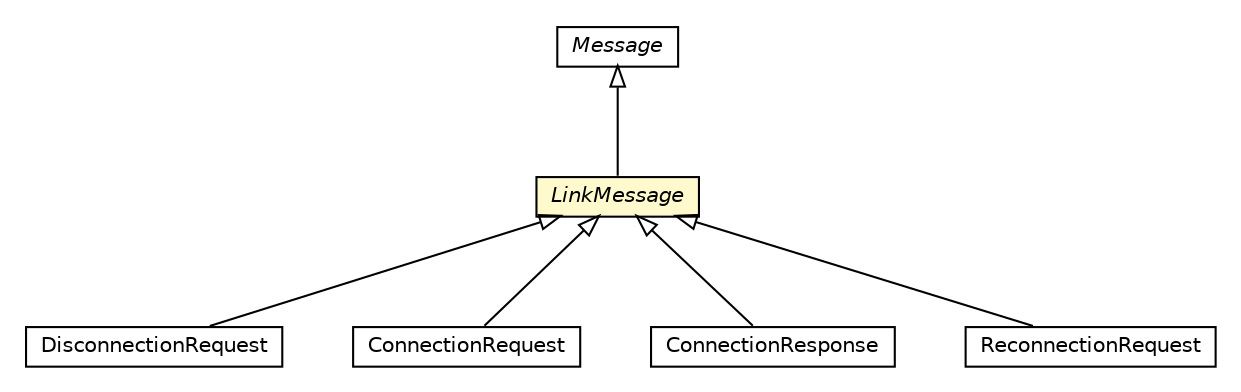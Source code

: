 #!/usr/local/bin/dot
#
# Class diagram 
# Generated by UMLGraph version 5.1 (http://www.umlgraph.org/)
#

digraph G {
	edge [fontname="Helvetica",fontsize=10,labelfontname="Helvetica",labelfontsize=10];
	node [fontname="Helvetica",fontsize=10,shape=plaintext];
	nodesep=0.25;
	ranksep=0.5;
	// org.universAAL.ri.gateway.protocol.LinkMessage
	c7569685 [label=<<table title="org.universAAL.ri.gateway.protocol.LinkMessage" border="0" cellborder="1" cellspacing="0" cellpadding="2" port="p" bgcolor="lemonChiffon" href="./LinkMessage.html">
		<tr><td><table border="0" cellspacing="0" cellpadding="1">
<tr><td align="center" balign="center"><font face="Helvetica-Oblique"> LinkMessage </font></td></tr>
		</table></td></tr>
		</table>>, fontname="Helvetica", fontcolor="black", fontsize=10.0];
	// org.universAAL.ri.gateway.protocol.Message
	c7569687 [label=<<table title="org.universAAL.ri.gateway.protocol.Message" border="0" cellborder="1" cellspacing="0" cellpadding="2" port="p" href="./Message.html">
		<tr><td><table border="0" cellspacing="0" cellpadding="1">
<tr><td align="center" balign="center"><font face="Helvetica-Oblique"> Message </font></td></tr>
		</table></td></tr>
		</table>>, fontname="Helvetica", fontcolor="black", fontsize=10.0];
	// org.universAAL.ri.gateway.protocol.link.DisconnectionRequest
	c7569691 [label=<<table title="org.universAAL.ri.gateway.protocol.link.DisconnectionRequest" border="0" cellborder="1" cellspacing="0" cellpadding="2" port="p" href="./link/DisconnectionRequest.html">
		<tr><td><table border="0" cellspacing="0" cellpadding="1">
<tr><td align="center" balign="center"> DisconnectionRequest </td></tr>
		</table></td></tr>
		</table>>, fontname="Helvetica", fontcolor="black", fontsize=10.0];
	// org.universAAL.ri.gateway.protocol.link.ConnectionRequest
	c7569692 [label=<<table title="org.universAAL.ri.gateway.protocol.link.ConnectionRequest" border="0" cellborder="1" cellspacing="0" cellpadding="2" port="p" href="./link/ConnectionRequest.html">
		<tr><td><table border="0" cellspacing="0" cellpadding="1">
<tr><td align="center" balign="center"> ConnectionRequest </td></tr>
		</table></td></tr>
		</table>>, fontname="Helvetica", fontcolor="black", fontsize=10.0];
	// org.universAAL.ri.gateway.protocol.link.ConnectionResponse
	c7569693 [label=<<table title="org.universAAL.ri.gateway.protocol.link.ConnectionResponse" border="0" cellborder="1" cellspacing="0" cellpadding="2" port="p" href="./link/ConnectionResponse.html">
		<tr><td><table border="0" cellspacing="0" cellpadding="1">
<tr><td align="center" balign="center"> ConnectionResponse </td></tr>
		</table></td></tr>
		</table>>, fontname="Helvetica", fontcolor="black", fontsize=10.0];
	// org.universAAL.ri.gateway.protocol.link.ReconnectionRequest
	c7569694 [label=<<table title="org.universAAL.ri.gateway.protocol.link.ReconnectionRequest" border="0" cellborder="1" cellspacing="0" cellpadding="2" port="p" href="./link/ReconnectionRequest.html">
		<tr><td><table border="0" cellspacing="0" cellpadding="1">
<tr><td align="center" balign="center"> ReconnectionRequest </td></tr>
		</table></td></tr>
		</table>>, fontname="Helvetica", fontcolor="black", fontsize=10.0];
	//org.universAAL.ri.gateway.protocol.LinkMessage extends org.universAAL.ri.gateway.protocol.Message
	c7569687:p -> c7569685:p [dir=back,arrowtail=empty];
	//org.universAAL.ri.gateway.protocol.link.DisconnectionRequest extends org.universAAL.ri.gateway.protocol.LinkMessage
	c7569685:p -> c7569691:p [dir=back,arrowtail=empty];
	//org.universAAL.ri.gateway.protocol.link.ConnectionRequest extends org.universAAL.ri.gateway.protocol.LinkMessage
	c7569685:p -> c7569692:p [dir=back,arrowtail=empty];
	//org.universAAL.ri.gateway.protocol.link.ConnectionResponse extends org.universAAL.ri.gateway.protocol.LinkMessage
	c7569685:p -> c7569693:p [dir=back,arrowtail=empty];
	//org.universAAL.ri.gateway.protocol.link.ReconnectionRequest extends org.universAAL.ri.gateway.protocol.LinkMessage
	c7569685:p -> c7569694:p [dir=back,arrowtail=empty];
}

